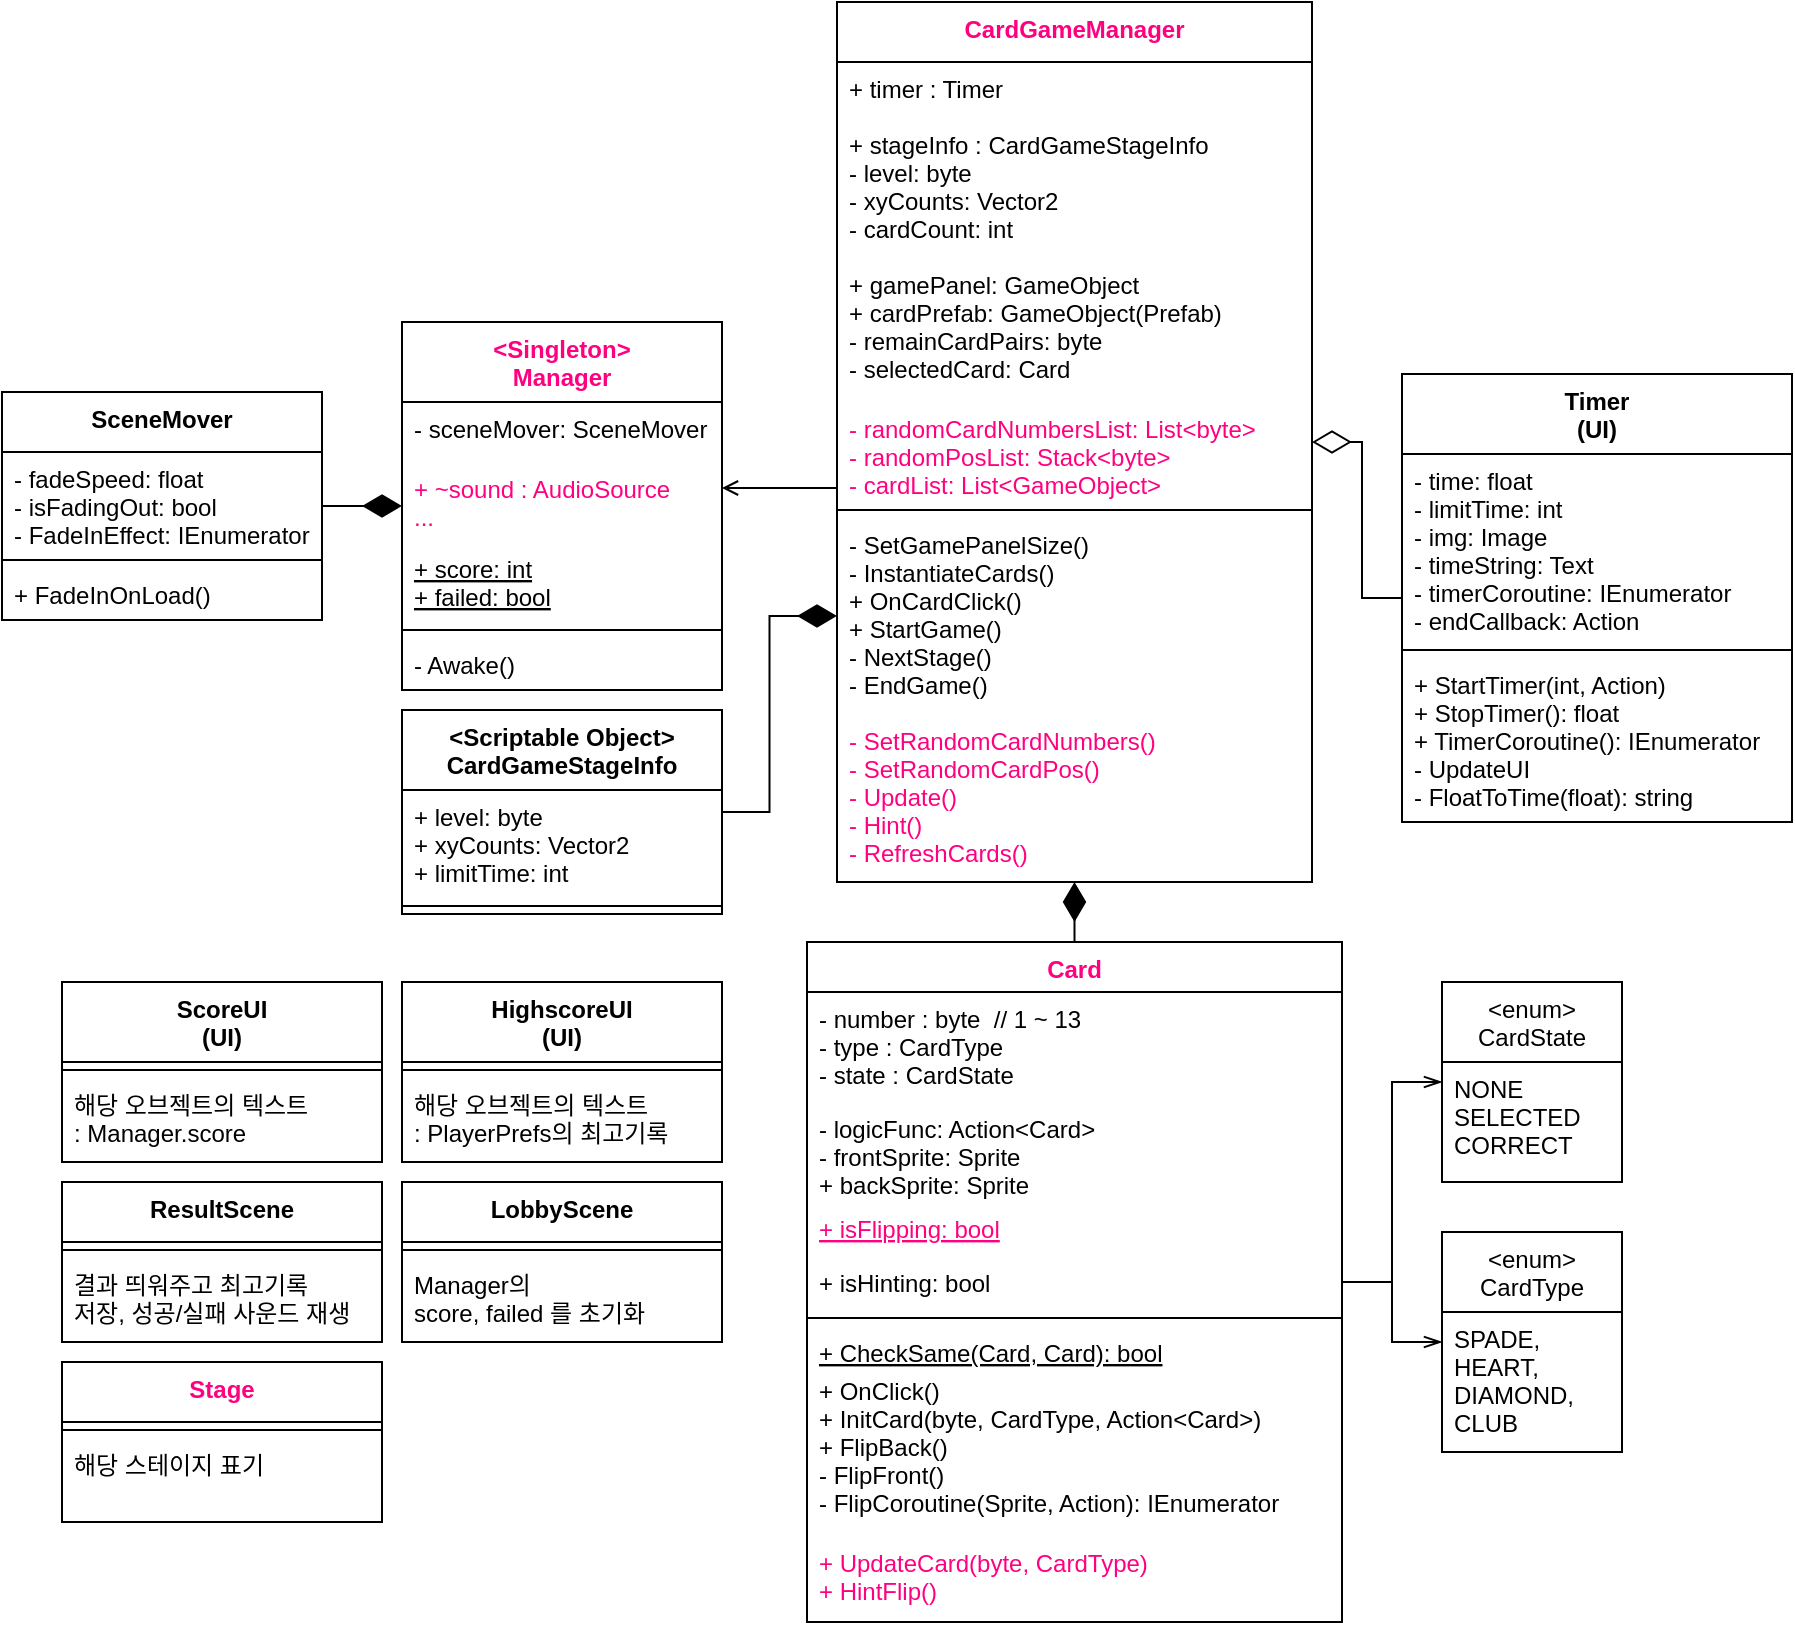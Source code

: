 <mxfile version="14.1.8" type="device"><diagram id="bG4gAQslsT_7XooCx_jA" name="페이지-1"><mxGraphModel dx="3521" dy="1254" grid="1" gridSize="10" guides="1" tooltips="1" connect="1" arrows="1" fold="1" page="1" pageScale="1" pageWidth="827" pageHeight="1169" math="0" shadow="0"><root><mxCell id="0"/><mxCell id="1" parent="0"/><mxCell id="wu3zEtKz61xa99x3gUw9-1" value="&lt;Singleton&gt;&#10;Manager" style="swimlane;fontStyle=1;align=center;verticalAlign=top;childLayout=stackLayout;horizontal=1;startSize=40;horizontalStack=0;resizeParent=1;resizeParentMax=0;resizeLast=0;collapsible=1;marginBottom=0;fontColor=#FF0080;" parent="1" vertex="1"><mxGeometry x="-570" y="280" width="160" height="184" as="geometry"/></mxCell><mxCell id="ZsnT0KATN7C7ApbCsPo7-5" value="- sceneMover: SceneMover" style="text;strokeColor=none;fillColor=none;align=left;verticalAlign=top;spacingLeft=4;spacingRight=4;overflow=hidden;rotatable=0;points=[[0,0.5],[1,0.5]];portConstraint=eastwest;fontStyle=0" parent="wu3zEtKz61xa99x3gUw9-1" vertex="1"><mxGeometry y="40" width="160" height="30" as="geometry"/></mxCell><mxCell id="KKGX4XK7xaLlJ-P6yq-J-4" value="+ ~sound : AudioSource&#10;..." style="text;strokeColor=none;fillColor=none;align=left;verticalAlign=top;spacingLeft=4;spacingRight=4;overflow=hidden;rotatable=0;points=[[0,0.5],[1,0.5]];portConstraint=eastwest;fontStyle=0;fontColor=#FF0080;" vertex="1" parent="wu3zEtKz61xa99x3gUw9-1"><mxGeometry y="70" width="160" height="40" as="geometry"/></mxCell><mxCell id="6e7jV7TFGS9oSzM3hNOE-30" value="+ score: int&#10;+ failed: bool" style="text;strokeColor=none;fillColor=none;align=left;verticalAlign=top;spacingLeft=4;spacingRight=4;overflow=hidden;rotatable=0;points=[[0,0.5],[1,0.5]];portConstraint=eastwest;fontStyle=4" parent="wu3zEtKz61xa99x3gUw9-1" vertex="1"><mxGeometry y="110" width="160" height="40" as="geometry"/></mxCell><mxCell id="wu3zEtKz61xa99x3gUw9-3" value="" style="line;strokeWidth=1;fillColor=none;align=left;verticalAlign=middle;spacingTop=-1;spacingLeft=3;spacingRight=3;rotatable=0;labelPosition=right;points=[];portConstraint=eastwest;" parent="wu3zEtKz61xa99x3gUw9-1" vertex="1"><mxGeometry y="150" width="160" height="8" as="geometry"/></mxCell><mxCell id="wu3zEtKz61xa99x3gUw9-4" value="- Awake()" style="text;strokeColor=none;fillColor=none;align=left;verticalAlign=top;spacingLeft=4;spacingRight=4;overflow=hidden;rotatable=0;points=[[0,0.5],[1,0.5]];portConstraint=eastwest;" parent="wu3zEtKz61xa99x3gUw9-1" vertex="1"><mxGeometry y="158" width="160" height="26" as="geometry"/></mxCell><mxCell id="wu3zEtKz61xa99x3gUw9-47" style="edgeStyle=orthogonalEdgeStyle;rounded=0;orthogonalLoop=1;jettySize=auto;html=1;endArrow=diamondThin;endFill=0;strokeWidth=1;endSize=17;" parent="1" source="wu3zEtKz61xa99x3gUw9-42" target="wu3zEtKz61xa99x3gUw9-5" edge="1"><mxGeometry relative="1" as="geometry"><mxPoint x="-70" y="430" as="targetPoint"/></mxGeometry></mxCell><mxCell id="6e7jV7TFGS9oSzM3hNOE-25" style="edgeStyle=orthogonalEdgeStyle;rounded=0;orthogonalLoop=1;jettySize=auto;html=1;endArrow=open;endFill=0;" parent="1" source="wu3zEtKz61xa99x3gUw9-5" target="wu3zEtKz61xa99x3gUw9-1" edge="1"><mxGeometry relative="1" as="geometry"><Array as="points"><mxPoint x="-370" y="363"/><mxPoint x="-370" y="363"/></Array></mxGeometry></mxCell><mxCell id="wu3zEtKz61xa99x3gUw9-5" value="CardGameManager" style="swimlane;fontStyle=1;align=center;verticalAlign=top;childLayout=stackLayout;horizontal=1;startSize=30;horizontalStack=0;resizeParent=1;resizeParentMax=0;resizeLast=0;collapsible=1;marginBottom=0;fontColor=#FF0080;" parent="1" vertex="1"><mxGeometry x="-352.5" y="120" width="237.5" height="440" as="geometry"/></mxCell><mxCell id="wu3zEtKz61xa99x3gUw9-6" value="+ timer : Timer&#10;&#10;+ stageInfo : CardGameStageInfo&#10;- level: byte&#10;- xyCounts: Vector2&#10;- cardCount: int&#10;&#10;+ gamePanel: GameObject&#10;+ cardPrefab: GameObject(Prefab)&#10;- remainCardPairs: byte&#10;- selectedCard: Card&#10;" style="text;strokeColor=none;fillColor=none;align=left;verticalAlign=top;spacingLeft=4;spacingRight=4;overflow=hidden;rotatable=0;points=[[0,0.5],[1,0.5]];portConstraint=eastwest;" parent="wu3zEtKz61xa99x3gUw9-5" vertex="1"><mxGeometry y="30" width="237.5" height="170" as="geometry"/></mxCell><mxCell id="KKGX4XK7xaLlJ-P6yq-J-5" value="- randomCardNumbersList: List&lt;byte&gt;&#10;- randomPosList: Stack&lt;byte&gt;&#10;- cardList: List&lt;GameObject&gt;" style="text;strokeColor=none;fillColor=none;align=left;verticalAlign=top;spacingLeft=4;spacingRight=4;overflow=hidden;rotatable=0;points=[[0,0.5],[1,0.5]];portConstraint=eastwest;fontColor=#FF0080;" vertex="1" parent="wu3zEtKz61xa99x3gUw9-5"><mxGeometry y="200" width="237.5" height="50" as="geometry"/></mxCell><mxCell id="wu3zEtKz61xa99x3gUw9-7" value="" style="line;strokeWidth=1;fillColor=none;align=left;verticalAlign=middle;spacingTop=-1;spacingLeft=3;spacingRight=3;rotatable=0;labelPosition=right;points=[];portConstraint=eastwest;" parent="wu3zEtKz61xa99x3gUw9-5" vertex="1"><mxGeometry y="250" width="237.5" height="8" as="geometry"/></mxCell><mxCell id="wu3zEtKz61xa99x3gUw9-8" value="- SetGamePanelSize()&#10;- InstantiateCards()&#10;+ OnCardClick()&#10;+ StartGame()&#10;- NextStage()&#10;- EndGame()" style="text;strokeColor=none;fillColor=none;align=left;verticalAlign=top;spacingLeft=4;spacingRight=4;overflow=hidden;rotatable=0;points=[[0,0.5],[1,0.5]];portConstraint=eastwest;" parent="wu3zEtKz61xa99x3gUw9-5" vertex="1"><mxGeometry y="258" width="237.5" height="98" as="geometry"/></mxCell><mxCell id="KKGX4XK7xaLlJ-P6yq-J-9" value="- SetRandomCardNumbers()&#10;- SetRandomCardPos()&#10;- Update()&#10;- Hint()&#10;- RefreshCards()" style="text;strokeColor=none;fillColor=none;align=left;verticalAlign=top;spacingLeft=4;spacingRight=4;overflow=hidden;rotatable=0;points=[[0,0.5],[1,0.5]];portConstraint=eastwest;fontColor=#FF0080;" vertex="1" parent="wu3zEtKz61xa99x3gUw9-5"><mxGeometry y="356" width="237.5" height="84" as="geometry"/></mxCell><mxCell id="wu3zEtKz61xa99x3gUw9-55" style="edgeStyle=orthogonalEdgeStyle;rounded=0;orthogonalLoop=1;jettySize=auto;html=1;endArrow=openThin;endFill=0;endSize=7;strokeWidth=1;" parent="1" source="wu3zEtKz61xa99x3gUw9-14" target="wu3zEtKz61xa99x3gUw9-38" edge="1"><mxGeometry relative="1" as="geometry"><mxPoint x="-60" y="725" as="sourcePoint"/></mxGeometry></mxCell><mxCell id="wu3zEtKz61xa99x3gUw9-56" style="edgeStyle=orthogonalEdgeStyle;rounded=0;orthogonalLoop=1;jettySize=auto;html=1;endArrow=openThin;endFill=0;endSize=7;strokeWidth=1;" parent="1" source="wu3zEtKz61xa99x3gUw9-14" target="wu3zEtKz61xa99x3gUw9-53" edge="1"><mxGeometry relative="1" as="geometry"><mxPoint x="-60" y="725" as="sourcePoint"/></mxGeometry></mxCell><mxCell id="wu3zEtKz61xa99x3gUw9-14" value="Card" style="swimlane;fontStyle=1;align=center;verticalAlign=top;childLayout=stackLayout;horizontal=1;startSize=25;horizontalStack=0;resizeParent=1;resizeParentMax=0;resizeLast=0;collapsible=1;marginBottom=0;fontColor=#FF0080;" parent="1" vertex="1"><mxGeometry x="-367.5" y="590" width="267.5" height="340" as="geometry"/></mxCell><mxCell id="wu3zEtKz61xa99x3gUw9-15" value="- number : byte  // 1 ~ 13&#10;- type : CardType&#10;- state : CardState" style="text;strokeColor=none;fillColor=none;align=left;verticalAlign=top;spacingLeft=4;spacingRight=4;overflow=hidden;rotatable=0;points=[[0,0.5],[1,0.5]];portConstraint=eastwest;" parent="wu3zEtKz61xa99x3gUw9-14" vertex="1"><mxGeometry y="25" width="267.5" height="55" as="geometry"/></mxCell><mxCell id="6e7jV7TFGS9oSzM3hNOE-35" value="- logicFunc: Action&lt;Card&gt;&#10;- frontSprite: Sprite&#10;+ backSprite: Sprite" style="text;strokeColor=none;fillColor=none;align=left;verticalAlign=top;spacingLeft=4;spacingRight=4;overflow=hidden;rotatable=0;points=[[0,0.5],[1,0.5]];portConstraint=eastwest;" parent="wu3zEtKz61xa99x3gUw9-14" vertex="1"><mxGeometry y="80" width="267.5" height="50" as="geometry"/></mxCell><mxCell id="6e7jV7TFGS9oSzM3hNOE-33" value="+ isFlipping: bool" style="text;strokeColor=none;fillColor=none;align=left;verticalAlign=top;spacingLeft=4;spacingRight=4;overflow=hidden;rotatable=0;points=[[0,0.5],[1,0.5]];portConstraint=eastwest;fontColor=#FF0080;fontStyle=4" parent="wu3zEtKz61xa99x3gUw9-14" vertex="1"><mxGeometry y="130" width="267.5" height="27" as="geometry"/></mxCell><mxCell id="KKGX4XK7xaLlJ-P6yq-J-7" value="+ isHinting: bool" style="text;strokeColor=none;fillColor=none;align=left;verticalAlign=top;spacingLeft=4;spacingRight=4;overflow=hidden;rotatable=0;points=[[0,0.5],[1,0.5]];portConstraint=eastwest;fontStyle=0" vertex="1" parent="wu3zEtKz61xa99x3gUw9-14"><mxGeometry y="157" width="267.5" height="27" as="geometry"/></mxCell><mxCell id="wu3zEtKz61xa99x3gUw9-16" value="" style="line;strokeWidth=1;fillColor=none;align=left;verticalAlign=middle;spacingTop=-1;spacingLeft=3;spacingRight=3;rotatable=0;labelPosition=right;points=[];portConstraint=eastwest;" parent="wu3zEtKz61xa99x3gUw9-14" vertex="1"><mxGeometry y="184" width="267.5" height="8" as="geometry"/></mxCell><mxCell id="wu3zEtKz61xa99x3gUw9-17" value="+ CheckSame(Card, Card): bool" style="text;strokeColor=none;fillColor=none;align=left;verticalAlign=top;spacingLeft=4;spacingRight=4;overflow=hidden;rotatable=0;points=[[0,0.5],[1,0.5]];portConstraint=eastwest;fontStyle=4" parent="wu3zEtKz61xa99x3gUw9-14" vertex="1"><mxGeometry y="192" width="267.5" height="19" as="geometry"/></mxCell><mxCell id="6e7jV7TFGS9oSzM3hNOE-36" value="+ OnClick()&#10;+ InitCard(byte, CardType, Action&lt;Card&gt;)&#10;+ FlipBack()&#10;- FlipFront()&#10;- FlipCoroutine(Sprite, Action): IEnumerator" style="text;strokeColor=none;fillColor=none;align=left;verticalAlign=top;spacingLeft=4;spacingRight=4;overflow=hidden;rotatable=0;points=[[0,0.5],[1,0.5]];portConstraint=eastwest;" parent="wu3zEtKz61xa99x3gUw9-14" vertex="1"><mxGeometry y="211" width="267.5" height="86" as="geometry"/></mxCell><mxCell id="KKGX4XK7xaLlJ-P6yq-J-8" value="+ UpdateCard(byte, CardType)&#10;+ HintFlip()" style="text;strokeColor=none;fillColor=none;align=left;verticalAlign=top;spacingLeft=4;spacingRight=4;overflow=hidden;rotatable=0;points=[[0,0.5],[1,0.5]];portConstraint=eastwest;fontColor=#FF0080;" vertex="1" parent="wu3zEtKz61xa99x3gUw9-14"><mxGeometry y="297" width="267.5" height="43" as="geometry"/></mxCell><mxCell id="wu3zEtKz61xa99x3gUw9-38" value="&lt;enum&gt;&#10;CardType" style="swimlane;fontStyle=0;childLayout=stackLayout;horizontal=1;startSize=40;fillColor=none;horizontalStack=0;resizeParent=1;resizeParentMax=0;resizeLast=0;collapsible=1;marginBottom=0;" parent="1" vertex="1"><mxGeometry x="-50" y="735" width="90" height="110" as="geometry"/></mxCell><mxCell id="wu3zEtKz61xa99x3gUw9-39" value="SPADE,&#10;HEART,&#10;DIAMOND,&#10;CLUB" style="text;strokeColor=none;fillColor=none;align=left;verticalAlign=top;spacingLeft=4;spacingRight=4;overflow=hidden;rotatable=0;points=[[0,0.5],[1,0.5]];portConstraint=eastwest;" parent="wu3zEtKz61xa99x3gUw9-38" vertex="1"><mxGeometry y="40" width="90" height="70" as="geometry"/></mxCell><mxCell id="wu3zEtKz61xa99x3gUw9-42" value="Timer&#10;(UI)" style="swimlane;fontStyle=1;align=center;verticalAlign=top;childLayout=stackLayout;horizontal=1;startSize=40;horizontalStack=0;resizeParent=1;resizeParentMax=0;resizeLast=0;collapsible=1;marginBottom=0;" parent="1" vertex="1"><mxGeometry x="-70" y="306" width="195" height="224" as="geometry"/></mxCell><mxCell id="wu3zEtKz61xa99x3gUw9-43" value="- time: float&#10;- limitTime: int&#10;- img: Image&#10;- timeString: Text&#10;- timerCoroutine: IEnumerator&#10;- endCallback: Action" style="text;strokeColor=none;fillColor=none;align=left;verticalAlign=top;spacingLeft=4;spacingRight=4;overflow=hidden;rotatable=0;points=[[0,0.5],[1,0.5]];portConstraint=eastwest;" parent="wu3zEtKz61xa99x3gUw9-42" vertex="1"><mxGeometry y="40" width="195" height="94" as="geometry"/></mxCell><mxCell id="wu3zEtKz61xa99x3gUw9-44" value="" style="line;strokeWidth=1;fillColor=none;align=left;verticalAlign=middle;spacingTop=-1;spacingLeft=3;spacingRight=3;rotatable=0;labelPosition=right;points=[];portConstraint=eastwest;" parent="wu3zEtKz61xa99x3gUw9-42" vertex="1"><mxGeometry y="134" width="195" height="8" as="geometry"/></mxCell><mxCell id="wu3zEtKz61xa99x3gUw9-45" value="+ StartTimer(int, Action)&#10;+ StopTimer(): float&#10;+ TimerCoroutine(): IEnumerator&#10;- UpdateUI&#10;- FloatToTime(float): string" style="text;strokeColor=none;fillColor=none;align=left;verticalAlign=top;spacingLeft=4;spacingRight=4;overflow=hidden;rotatable=0;points=[[0,0.5],[1,0.5]];portConstraint=eastwest;" parent="wu3zEtKz61xa99x3gUw9-42" vertex="1"><mxGeometry y="142" width="195" height="82" as="geometry"/></mxCell><mxCell id="wu3zEtKz61xa99x3gUw9-48" value="&lt;Scriptable Object&gt;&#10;CardGameStageInfo" style="swimlane;fontStyle=1;align=center;verticalAlign=top;childLayout=stackLayout;horizontal=1;startSize=40;horizontalStack=0;resizeParent=1;resizeParentMax=0;resizeLast=0;collapsible=1;marginBottom=0;" parent="1" vertex="1"><mxGeometry x="-570" y="474" width="160" height="102" as="geometry"/></mxCell><mxCell id="wu3zEtKz61xa99x3gUw9-49" value="+ level: byte&#10;+ xyCounts: Vector2&#10;+ limitTime: int" style="text;strokeColor=none;fillColor=none;align=left;verticalAlign=top;spacingLeft=4;spacingRight=4;overflow=hidden;rotatable=0;points=[[0,0.5],[1,0.5]];portConstraint=eastwest;" parent="wu3zEtKz61xa99x3gUw9-48" vertex="1"><mxGeometry y="40" width="160" height="54" as="geometry"/></mxCell><mxCell id="wu3zEtKz61xa99x3gUw9-50" value="" style="line;strokeWidth=1;fillColor=none;align=left;verticalAlign=middle;spacingTop=-1;spacingLeft=3;spacingRight=3;rotatable=0;labelPosition=right;points=[];portConstraint=eastwest;" parent="wu3zEtKz61xa99x3gUw9-48" vertex="1"><mxGeometry y="94" width="160" height="8" as="geometry"/></mxCell><mxCell id="wu3zEtKz61xa99x3gUw9-52" style="edgeStyle=orthogonalEdgeStyle;rounded=0;orthogonalLoop=1;jettySize=auto;html=1;endArrow=diamondThin;endFill=1;strokeWidth=1;endSize=17;" parent="1" source="wu3zEtKz61xa99x3gUw9-48" target="wu3zEtKz61xa99x3gUw9-8" edge="1"><mxGeometry relative="1" as="geometry"><mxPoint x="-120" y="530" as="sourcePoint"/><mxPoint x="-370" y="470" as="targetPoint"/><Array as="points"/></mxGeometry></mxCell><mxCell id="wu3zEtKz61xa99x3gUw9-53" value="&lt;enum&gt;&#10;CardState" style="swimlane;fontStyle=0;childLayout=stackLayout;horizontal=1;startSize=40;fillColor=none;horizontalStack=0;resizeParent=1;resizeParentMax=0;resizeLast=0;collapsible=1;marginBottom=0;" parent="1" vertex="1"><mxGeometry x="-50" y="610" width="90" height="100" as="geometry"/></mxCell><mxCell id="wu3zEtKz61xa99x3gUw9-54" value="NONE&#10;SELECTED&#10;CORRECT&#10;" style="text;strokeColor=none;fillColor=none;align=left;verticalAlign=top;spacingLeft=4;spacingRight=4;overflow=hidden;rotatable=0;points=[[0,0.5],[1,0.5]];portConstraint=eastwest;" parent="wu3zEtKz61xa99x3gUw9-53" vertex="1"><mxGeometry y="40" width="90" height="60" as="geometry"/></mxCell><mxCell id="6e7jV7TFGS9oSzM3hNOE-2" value="SceneMover" style="swimlane;fontStyle=1;align=center;verticalAlign=top;childLayout=stackLayout;horizontal=1;startSize=30;horizontalStack=0;resizeParent=1;resizeParentMax=0;resizeLast=0;collapsible=1;marginBottom=0;" parent="1" vertex="1"><mxGeometry x="-770" y="315" width="160" height="114" as="geometry"/></mxCell><mxCell id="6e7jV7TFGS9oSzM3hNOE-3" value="- fadeSpeed: float&#10;- isFadingOut: bool&#10;- FadeInEffect: IEnumerator" style="text;strokeColor=none;fillColor=none;align=left;verticalAlign=top;spacingLeft=4;spacingRight=4;overflow=hidden;rotatable=0;points=[[0,0.5],[1,0.5]];portConstraint=eastwest;fontStyle=0" parent="6e7jV7TFGS9oSzM3hNOE-2" vertex="1"><mxGeometry y="30" width="160" height="50" as="geometry"/></mxCell><mxCell id="6e7jV7TFGS9oSzM3hNOE-4" value="" style="line;strokeWidth=1;fillColor=none;align=left;verticalAlign=middle;spacingTop=-1;spacingLeft=3;spacingRight=3;rotatable=0;labelPosition=right;points=[];portConstraint=eastwest;" parent="6e7jV7TFGS9oSzM3hNOE-2" vertex="1"><mxGeometry y="80" width="160" height="8" as="geometry"/></mxCell><mxCell id="6e7jV7TFGS9oSzM3hNOE-5" value="+ FadeInOnLoad()&#10;" style="text;strokeColor=none;fillColor=none;align=left;verticalAlign=top;spacingLeft=4;spacingRight=4;overflow=hidden;rotatable=0;points=[[0,0.5],[1,0.5]];portConstraint=eastwest;" parent="6e7jV7TFGS9oSzM3hNOE-2" vertex="1"><mxGeometry y="88" width="160" height="26" as="geometry"/></mxCell><mxCell id="6e7jV7TFGS9oSzM3hNOE-6" style="edgeStyle=orthogonalEdgeStyle;rounded=0;orthogonalLoop=1;jettySize=auto;html=1;endArrow=diamondThin;endFill=1;strokeWidth=1;endSize=17;" parent="1" source="6e7jV7TFGS9oSzM3hNOE-2" target="wu3zEtKz61xa99x3gUw9-1" edge="1"><mxGeometry relative="1" as="geometry"><mxPoint x="-613" y="396" as="targetPoint"/><mxPoint x="-707" y="466" as="sourcePoint"/></mxGeometry></mxCell><mxCell id="6e7jV7TFGS9oSzM3hNOE-7" style="edgeStyle=orthogonalEdgeStyle;rounded=0;orthogonalLoop=1;jettySize=auto;html=1;endArrow=diamondThin;endFill=1;strokeWidth=1;endSize=17;" parent="1" source="wu3zEtKz61xa99x3gUw9-14" target="wu3zEtKz61xa99x3gUw9-5" edge="1"><mxGeometry relative="1" as="geometry"><mxPoint x="-710" y="547" as="targetPoint"/><mxPoint x="-773" y="547" as="sourcePoint"/><Array as="points"/></mxGeometry></mxCell><mxCell id="6e7jV7TFGS9oSzM3hNOE-8" value="ScoreUI&#10;(UI)" style="swimlane;fontStyle=1;align=center;verticalAlign=top;childLayout=stackLayout;horizontal=1;startSize=40;horizontalStack=0;resizeParent=1;resizeParentMax=0;resizeLast=0;collapsible=1;marginBottom=0;" parent="1" vertex="1"><mxGeometry x="-740" y="610" width="160" height="90" as="geometry"/></mxCell><mxCell id="6e7jV7TFGS9oSzM3hNOE-10" value="" style="line;strokeWidth=1;fillColor=none;align=left;verticalAlign=middle;spacingTop=-1;spacingLeft=3;spacingRight=3;rotatable=0;labelPosition=right;points=[];portConstraint=eastwest;" parent="6e7jV7TFGS9oSzM3hNOE-8" vertex="1"><mxGeometry y="40" width="160" height="8" as="geometry"/></mxCell><mxCell id="6e7jV7TFGS9oSzM3hNOE-11" value="해당 오브젝트의 텍스트&#10;: Manager.score&#10;" style="text;strokeColor=none;fillColor=none;align=left;verticalAlign=top;spacingLeft=4;spacingRight=4;overflow=hidden;rotatable=0;points=[[0,0.5],[1,0.5]];portConstraint=eastwest;" parent="6e7jV7TFGS9oSzM3hNOE-8" vertex="1"><mxGeometry y="48" width="160" height="42" as="geometry"/></mxCell><mxCell id="6e7jV7TFGS9oSzM3hNOE-12" value="HighscoreUI&#10;(UI)" style="swimlane;fontStyle=1;align=center;verticalAlign=top;childLayout=stackLayout;horizontal=1;startSize=40;horizontalStack=0;resizeParent=1;resizeParentMax=0;resizeLast=0;collapsible=1;marginBottom=0;" parent="1" vertex="1"><mxGeometry x="-570" y="610" width="160" height="90" as="geometry"/></mxCell><mxCell id="6e7jV7TFGS9oSzM3hNOE-14" value="" style="line;strokeWidth=1;fillColor=none;align=left;verticalAlign=middle;spacingTop=-1;spacingLeft=3;spacingRight=3;rotatable=0;labelPosition=right;points=[];portConstraint=eastwest;" parent="6e7jV7TFGS9oSzM3hNOE-12" vertex="1"><mxGeometry y="40" width="160" height="8" as="geometry"/></mxCell><mxCell id="6e7jV7TFGS9oSzM3hNOE-15" value="해당 오브젝트의 텍스트&#10;: PlayerPrefs의 최고기록" style="text;strokeColor=none;fillColor=none;align=left;verticalAlign=top;spacingLeft=4;spacingRight=4;overflow=hidden;rotatable=0;points=[[0,0.5],[1,0.5]];portConstraint=eastwest;" parent="6e7jV7TFGS9oSzM3hNOE-12" vertex="1"><mxGeometry y="48" width="160" height="42" as="geometry"/></mxCell><mxCell id="6e7jV7TFGS9oSzM3hNOE-16" value="LobbyScene" style="swimlane;fontStyle=1;align=center;verticalAlign=top;childLayout=stackLayout;horizontal=1;startSize=30;horizontalStack=0;resizeParent=1;resizeParentMax=0;resizeLast=0;collapsible=1;marginBottom=0;" parent="1" vertex="1"><mxGeometry x="-570" y="710" width="160" height="80" as="geometry"/></mxCell><mxCell id="6e7jV7TFGS9oSzM3hNOE-18" value="" style="line;strokeWidth=1;fillColor=none;align=left;verticalAlign=middle;spacingTop=-1;spacingLeft=3;spacingRight=3;rotatable=0;labelPosition=right;points=[];portConstraint=eastwest;" parent="6e7jV7TFGS9oSzM3hNOE-16" vertex="1"><mxGeometry y="30" width="160" height="8" as="geometry"/></mxCell><mxCell id="6e7jV7TFGS9oSzM3hNOE-19" value="Manager의&#10;score, failed 를 초기화" style="text;strokeColor=none;fillColor=none;align=left;verticalAlign=top;spacingLeft=4;spacingRight=4;overflow=hidden;rotatable=0;points=[[0,0.5],[1,0.5]];portConstraint=eastwest;" parent="6e7jV7TFGS9oSzM3hNOE-16" vertex="1"><mxGeometry y="38" width="160" height="42" as="geometry"/></mxCell><mxCell id="6e7jV7TFGS9oSzM3hNOE-20" value="ResultScene" style="swimlane;fontStyle=1;align=center;verticalAlign=top;childLayout=stackLayout;horizontal=1;startSize=30;horizontalStack=0;resizeParent=1;resizeParentMax=0;resizeLast=0;collapsible=1;marginBottom=0;" parent="1" vertex="1"><mxGeometry x="-740" y="710" width="160" height="80" as="geometry"/></mxCell><mxCell id="6e7jV7TFGS9oSzM3hNOE-22" value="" style="line;strokeWidth=1;fillColor=none;align=left;verticalAlign=middle;spacingTop=-1;spacingLeft=3;spacingRight=3;rotatable=0;labelPosition=right;points=[];portConstraint=eastwest;" parent="6e7jV7TFGS9oSzM3hNOE-20" vertex="1"><mxGeometry y="30" width="160" height="8" as="geometry"/></mxCell><mxCell id="6e7jV7TFGS9oSzM3hNOE-23" value="결과 띄워주고 최고기록&#10;저장, 성공/실패 사운드 재생&#10;" style="text;strokeColor=none;fillColor=none;align=left;verticalAlign=top;spacingLeft=4;spacingRight=4;overflow=hidden;rotatable=0;points=[[0,0.5],[1,0.5]];portConstraint=eastwest;" parent="6e7jV7TFGS9oSzM3hNOE-20" vertex="1"><mxGeometry y="38" width="160" height="42" as="geometry"/></mxCell><mxCell id="KKGX4XK7xaLlJ-P6yq-J-1" value="Stage" style="swimlane;fontStyle=1;align=center;verticalAlign=top;childLayout=stackLayout;horizontal=1;startSize=30;horizontalStack=0;resizeParent=1;resizeParentMax=0;resizeLast=0;collapsible=1;marginBottom=0;fontColor=#FF0080;" vertex="1" parent="1"><mxGeometry x="-740" y="800" width="160" height="80" as="geometry"/></mxCell><mxCell id="KKGX4XK7xaLlJ-P6yq-J-2" value="" style="line;strokeWidth=1;fillColor=none;align=left;verticalAlign=middle;spacingTop=-1;spacingLeft=3;spacingRight=3;rotatable=0;labelPosition=right;points=[];portConstraint=eastwest;" vertex="1" parent="KKGX4XK7xaLlJ-P6yq-J-1"><mxGeometry y="30" width="160" height="8" as="geometry"/></mxCell><mxCell id="KKGX4XK7xaLlJ-P6yq-J-3" value="해당 스테이지 표기" style="text;strokeColor=none;fillColor=none;align=left;verticalAlign=top;spacingLeft=4;spacingRight=4;overflow=hidden;rotatable=0;points=[[0,0.5],[1,0.5]];portConstraint=eastwest;" vertex="1" parent="KKGX4XK7xaLlJ-P6yq-J-1"><mxGeometry y="38" width="160" height="42" as="geometry"/></mxCell></root></mxGraphModel></diagram></mxfile>